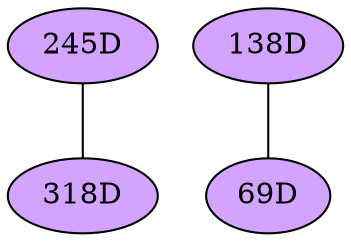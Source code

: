 // The Round Table
graph {
	"245D" [fillcolor="#D3A4FF" style=radial]
	"318D" [fillcolor="#D3A4FF" style=radial]
	"245D" -- "318D" [penwidth=1]
	"138D" [fillcolor="#D3A4FF" style=radial]
	"69D" [fillcolor="#D3A4FF" style=radial]
	"138D" -- "69D" [penwidth=1]
}

